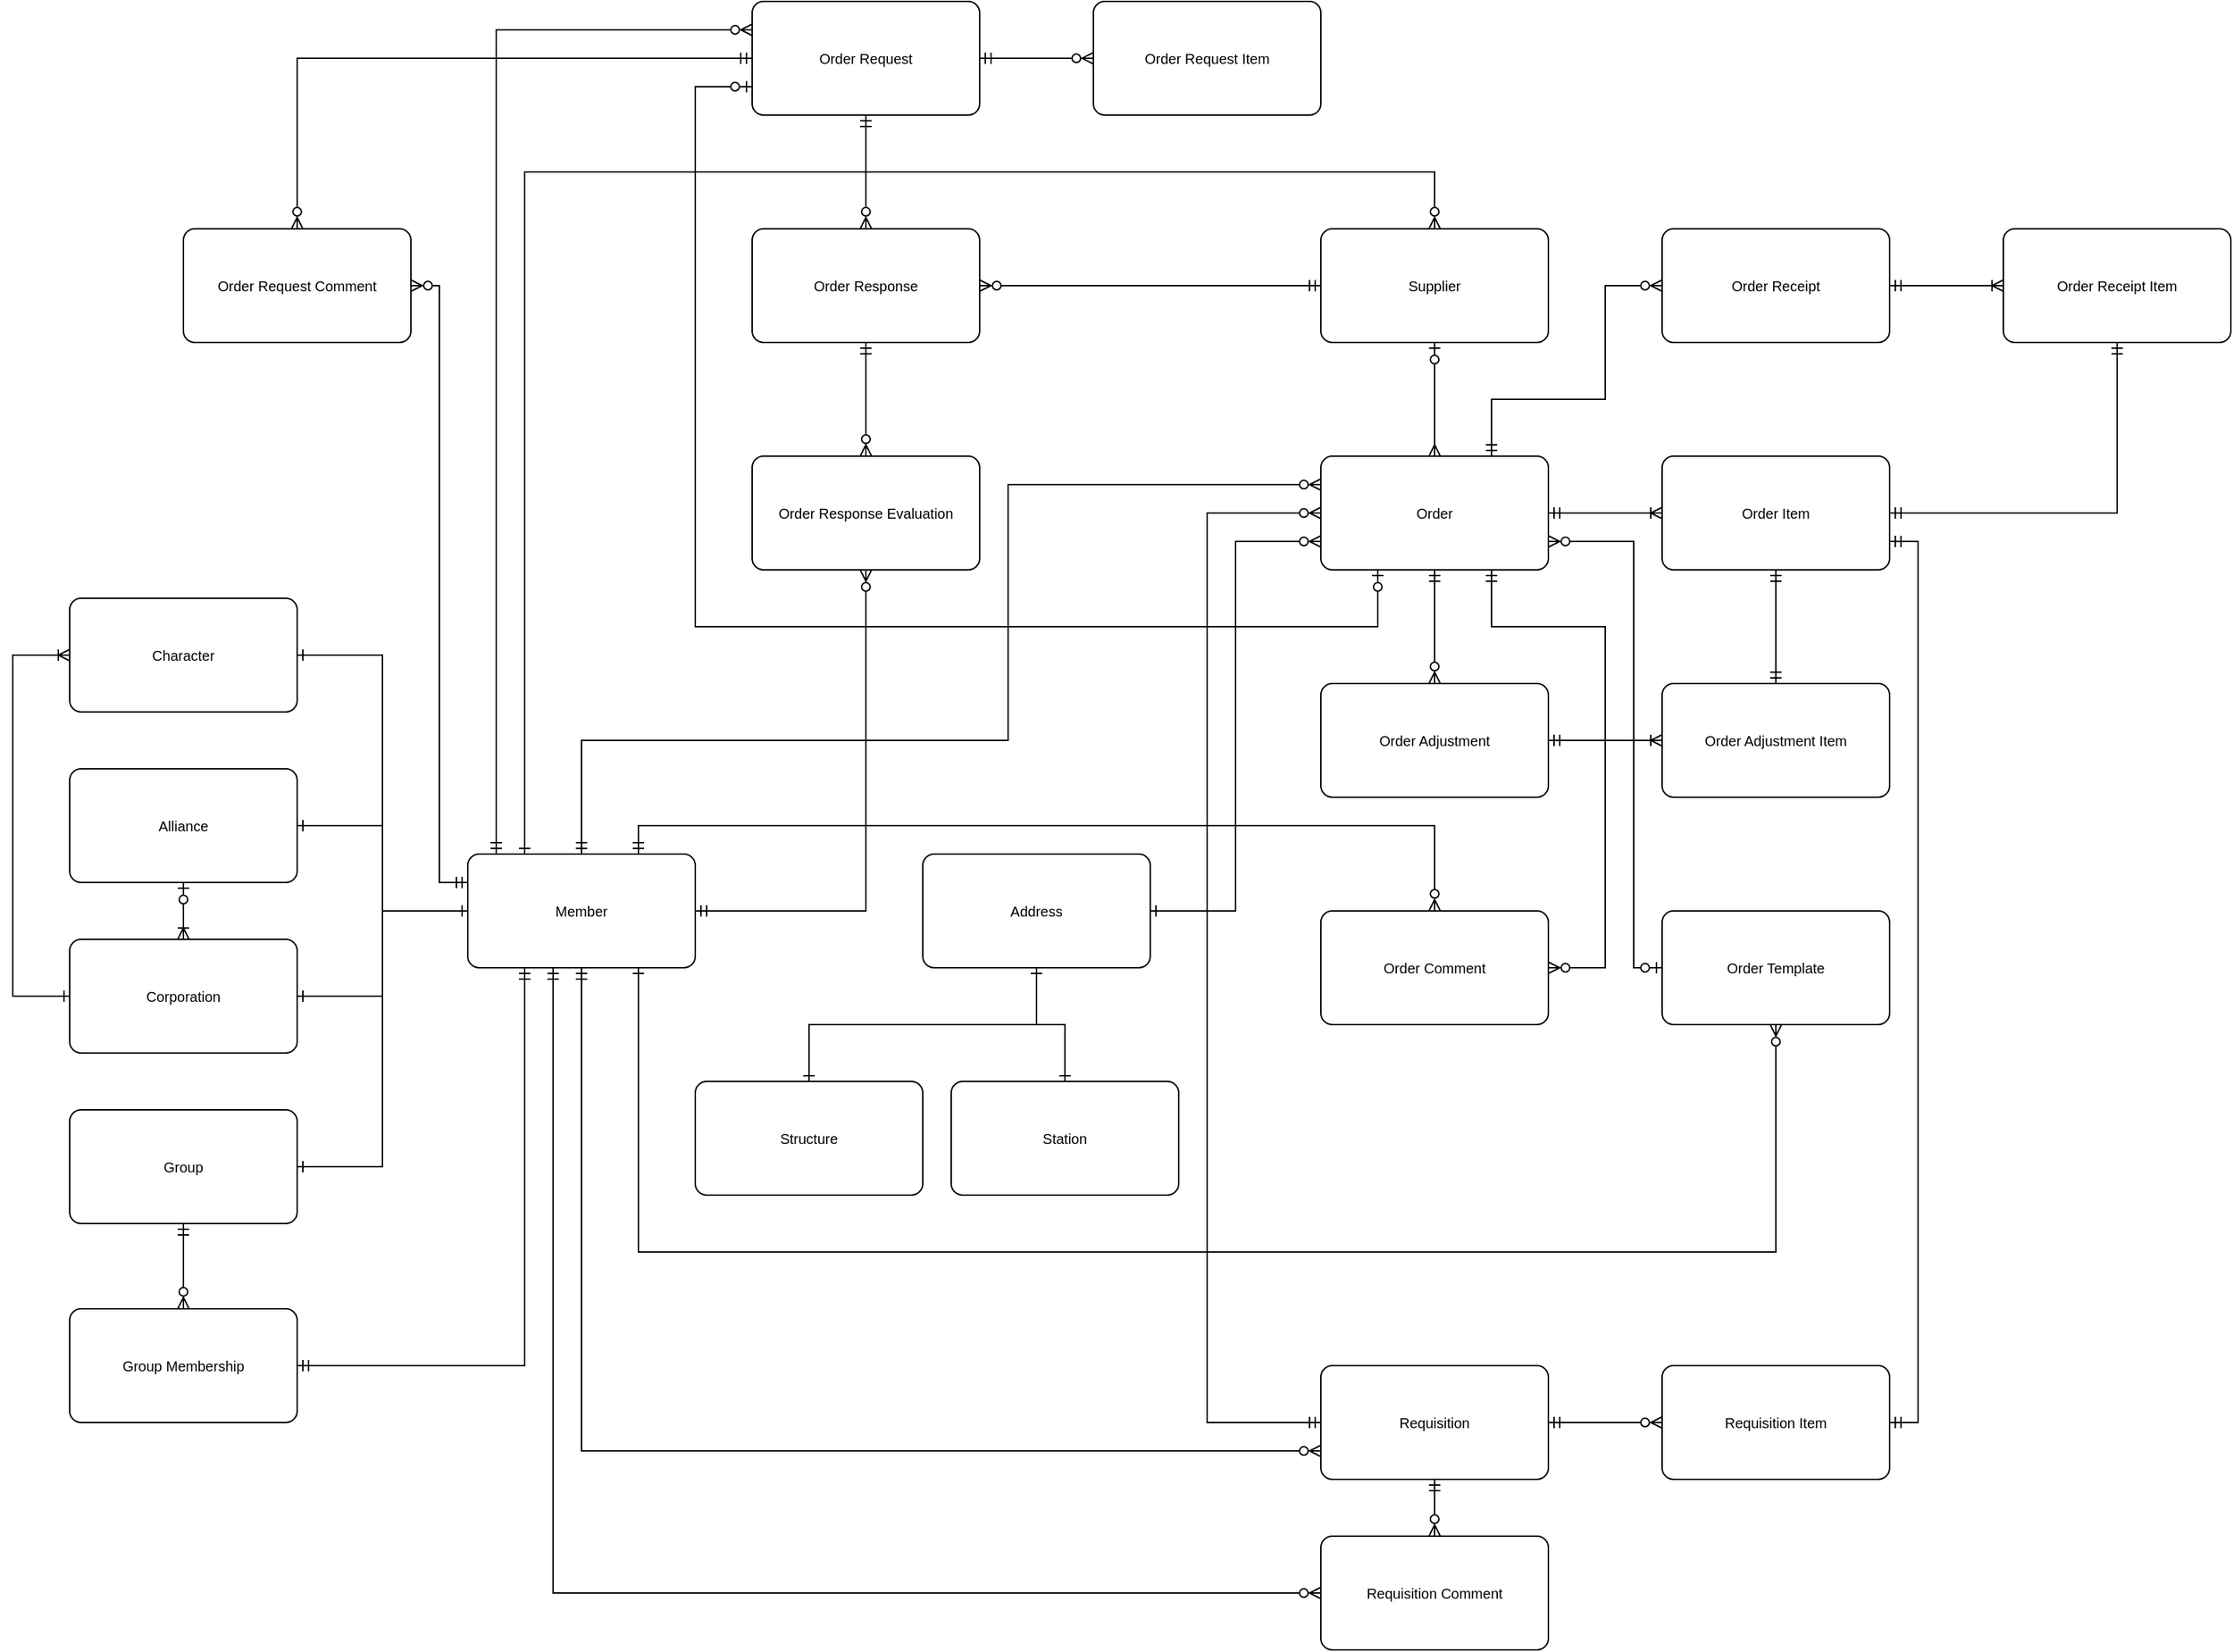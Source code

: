 <mxfile version="18.0.7" type="github" pages="2">
  <diagram id="UPXCaPIzLLvnlWZZlY-7" name="ERD">
    <mxGraphModel dx="2292" dy="1299" grid="1" gridSize="10" guides="1" tooltips="1" connect="1" arrows="1" fold="1" page="1" pageScale="1" pageWidth="850" pageHeight="1100" math="0" shadow="0">
      <root>
        <mxCell id="0" />
        <mxCell id="1" parent="0" />
        <mxCell id="CTiRFfsjw4jbH4-1-Eue-14" style="edgeStyle=orthogonalEdgeStyle;rounded=0;orthogonalLoop=1;jettySize=auto;html=1;fontSize=10;endArrow=ERzeroToOne;endFill=0;startArrow=ERmany;startFill=0;" edge="1" parent="1" source="CTiRFfsjw4jbH4-1-Eue-1" target="CTiRFfsjw4jbH4-1-Eue-13">
          <mxGeometry relative="1" as="geometry" />
        </mxCell>
        <mxCell id="CTiRFfsjw4jbH4-1-Eue-15" style="edgeStyle=orthogonalEdgeStyle;rounded=0;orthogonalLoop=1;jettySize=auto;html=1;fontSize=10;endArrow=ERoneToMany;endFill=0;startArrow=ERmandOne;startFill=0;" edge="1" parent="1" source="CTiRFfsjw4jbH4-1-Eue-1" target="CTiRFfsjw4jbH4-1-Eue-6">
          <mxGeometry relative="1" as="geometry" />
        </mxCell>
        <mxCell id="CTiRFfsjw4jbH4-1-Eue-16" style="edgeStyle=orthogonalEdgeStyle;rounded=0;orthogonalLoop=1;jettySize=auto;html=1;fontSize=10;endArrow=ERzeroToMany;endFill=0;startArrow=ERmandOne;startFill=0;" edge="1" parent="1" source="CTiRFfsjw4jbH4-1-Eue-1" target="CTiRFfsjw4jbH4-1-Eue-7">
          <mxGeometry relative="1" as="geometry" />
        </mxCell>
        <mxCell id="CTiRFfsjw4jbH4-1-Eue-27" style="edgeStyle=orthogonalEdgeStyle;rounded=0;orthogonalLoop=1;jettySize=auto;html=1;entryX=0;entryY=0.5;entryDx=0;entryDy=0;fontSize=10;endArrow=ERzeroToMany;endFill=0;startArrow=ERmandOne;startFill=0;" edge="1" parent="1" source="CTiRFfsjw4jbH4-1-Eue-1" target="CTiRFfsjw4jbH4-1-Eue-25">
          <mxGeometry relative="1" as="geometry">
            <Array as="points">
              <mxPoint x="400" y="320" />
              <mxPoint x="480" y="320" />
              <mxPoint x="480" y="240" />
            </Array>
          </mxGeometry>
        </mxCell>
        <mxCell id="CTiRFfsjw4jbH4-1-Eue-64" style="edgeStyle=orthogonalEdgeStyle;rounded=0;orthogonalLoop=1;jettySize=auto;html=1;fontSize=10;startArrow=ERmandOne;startFill=0;endArrow=ERzeroToMany;endFill=0;" edge="1" parent="1" source="CTiRFfsjw4jbH4-1-Eue-1" target="CTiRFfsjw4jbH4-1-Eue-63">
          <mxGeometry relative="1" as="geometry">
            <Array as="points">
              <mxPoint x="400" y="480" />
              <mxPoint x="480" y="480" />
              <mxPoint x="480" y="720" />
            </Array>
          </mxGeometry>
        </mxCell>
        <mxCell id="CTiRFfsjw4jbH4-1-Eue-1" value="Order" style="rounded=1;arcSize=10;whiteSpace=wrap;html=1;align=center;fontSize=10;" vertex="1" parent="1">
          <mxGeometry x="280" y="360" width="160" height="80" as="geometry" />
        </mxCell>
        <mxCell id="hN_xgh69dox6CCPtmmV4-3" style="edgeStyle=orthogonalEdgeStyle;rounded=0;orthogonalLoop=1;jettySize=auto;html=1;entryX=1;entryY=0.5;entryDx=0;entryDy=0;fontSize=10;startArrow=ERmandOne;startFill=0;endArrow=ERmandOne;endFill=0;" edge="1" parent="1" source="CTiRFfsjw4jbH4-1-Eue-6" target="hN_xgh69dox6CCPtmmV4-1">
          <mxGeometry relative="1" as="geometry">
            <Array as="points">
              <mxPoint x="700" y="420" />
              <mxPoint x="700" y="1040" />
            </Array>
          </mxGeometry>
        </mxCell>
        <mxCell id="CTiRFfsjw4jbH4-1-Eue-6" value="Order Item" style="rounded=1;arcSize=10;whiteSpace=wrap;html=1;align=center;fontSize=10;" vertex="1" parent="1">
          <mxGeometry x="520" y="360" width="160" height="80" as="geometry" />
        </mxCell>
        <mxCell id="CTiRFfsjw4jbH4-1-Eue-17" style="edgeStyle=orthogonalEdgeStyle;rounded=0;orthogonalLoop=1;jettySize=auto;html=1;fontSize=10;endArrow=ERoneToMany;endFill=0;startArrow=ERmandOne;startFill=0;" edge="1" parent="1" source="CTiRFfsjw4jbH4-1-Eue-7" target="CTiRFfsjw4jbH4-1-Eue-8">
          <mxGeometry relative="1" as="geometry" />
        </mxCell>
        <mxCell id="CTiRFfsjw4jbH4-1-Eue-7" value="Order Adjustment" style="rounded=1;arcSize=10;whiteSpace=wrap;html=1;align=center;fontSize=10;" vertex="1" parent="1">
          <mxGeometry x="280" y="520" width="160" height="80" as="geometry" />
        </mxCell>
        <mxCell id="CTiRFfsjw4jbH4-1-Eue-18" style="edgeStyle=orthogonalEdgeStyle;rounded=0;orthogonalLoop=1;jettySize=auto;html=1;fontSize=10;endArrow=ERmandOne;endFill=0;startArrow=ERmandOne;startFill=0;" edge="1" parent="1" source="CTiRFfsjw4jbH4-1-Eue-8" target="CTiRFfsjw4jbH4-1-Eue-6">
          <mxGeometry relative="1" as="geometry" />
        </mxCell>
        <mxCell id="CTiRFfsjw4jbH4-1-Eue-8" value="Order Adjustment Item" style="rounded=1;arcSize=10;whiteSpace=wrap;html=1;align=center;fontSize=10;" vertex="1" parent="1">
          <mxGeometry x="520" y="520" width="160" height="80" as="geometry" />
        </mxCell>
        <mxCell id="CTiRFfsjw4jbH4-1-Eue-21" style="edgeStyle=orthogonalEdgeStyle;rounded=0;orthogonalLoop=1;jettySize=auto;html=1;fontSize=10;endArrow=ERzeroToMany;endFill=0;startArrow=ERmandOne;startFill=0;" edge="1" parent="1" source="CTiRFfsjw4jbH4-1-Eue-9" target="CTiRFfsjw4jbH4-1-Eue-11">
          <mxGeometry relative="1" as="geometry" />
        </mxCell>
        <mxCell id="CTiRFfsjw4jbH4-1-Eue-23" style="edgeStyle=orthogonalEdgeStyle;rounded=0;orthogonalLoop=1;jettySize=auto;html=1;entryX=0.25;entryY=1;entryDx=0;entryDy=0;fontSize=10;endArrow=ERzeroToOne;endFill=0;startArrow=ERzeroToOne;startFill=0;" edge="1" parent="1" source="CTiRFfsjw4jbH4-1-Eue-9" target="CTiRFfsjw4jbH4-1-Eue-1">
          <mxGeometry relative="1" as="geometry">
            <Array as="points">
              <mxPoint x="-160" y="100" />
              <mxPoint x="-160" y="480" />
              <mxPoint x="320" y="480" />
            </Array>
          </mxGeometry>
        </mxCell>
        <mxCell id="CTiRFfsjw4jbH4-1-Eue-24" style="edgeStyle=orthogonalEdgeStyle;rounded=0;orthogonalLoop=1;jettySize=auto;html=1;fontSize=10;endArrow=ERzeroToMany;endFill=0;startArrow=ERmandOne;startFill=0;" edge="1" parent="1" source="CTiRFfsjw4jbH4-1-Eue-9" target="CTiRFfsjw4jbH4-1-Eue-10">
          <mxGeometry relative="1" as="geometry" />
        </mxCell>
        <mxCell id="CTiRFfsjw4jbH4-1-Eue-61" style="edgeStyle=orthogonalEdgeStyle;rounded=0;orthogonalLoop=1;jettySize=auto;html=1;fontSize=10;startArrow=ERmandOne;startFill=0;endArrow=ERzeroToMany;endFill=0;" edge="1" parent="1" source="CTiRFfsjw4jbH4-1-Eue-9" target="CTiRFfsjw4jbH4-1-Eue-60">
          <mxGeometry relative="1" as="geometry" />
        </mxCell>
        <mxCell id="CTiRFfsjw4jbH4-1-Eue-9" value="Order Request" style="rounded=1;arcSize=10;whiteSpace=wrap;html=1;align=center;fontSize=10;" vertex="1" parent="1">
          <mxGeometry x="-120" y="40" width="160" height="80" as="geometry" />
        </mxCell>
        <mxCell id="CTiRFfsjw4jbH4-1-Eue-10" value="Order Request Item" style="rounded=1;arcSize=10;whiteSpace=wrap;html=1;align=center;fontSize=10;" vertex="1" parent="1">
          <mxGeometry x="120" y="40" width="160" height="80" as="geometry" />
        </mxCell>
        <mxCell id="CTiRFfsjw4jbH4-1-Eue-20" style="edgeStyle=orthogonalEdgeStyle;rounded=0;orthogonalLoop=1;jettySize=auto;html=1;fontSize=10;endArrow=ERzeroToMany;endFill=0;startArrow=ERmandOne;startFill=0;" edge="1" parent="1" source="CTiRFfsjw4jbH4-1-Eue-11" target="CTiRFfsjw4jbH4-1-Eue-12">
          <mxGeometry relative="1" as="geometry" />
        </mxCell>
        <mxCell id="CTiRFfsjw4jbH4-1-Eue-11" value="Order Response" style="rounded=1;arcSize=10;whiteSpace=wrap;html=1;align=center;fontSize=10;" vertex="1" parent="1">
          <mxGeometry x="-120" y="200" width="160" height="80" as="geometry" />
        </mxCell>
        <mxCell id="CTiRFfsjw4jbH4-1-Eue-12" value="Order Response Evaluation" style="rounded=1;arcSize=10;whiteSpace=wrap;html=1;align=center;fontSize=10;" vertex="1" parent="1">
          <mxGeometry x="-120" y="360" width="160" height="80" as="geometry" />
        </mxCell>
        <mxCell id="CTiRFfsjw4jbH4-1-Eue-22" style="edgeStyle=orthogonalEdgeStyle;rounded=0;orthogonalLoop=1;jettySize=auto;html=1;fontSize=10;endArrow=ERzeroToMany;endFill=0;startArrow=ERmandOne;startFill=0;" edge="1" parent="1" source="CTiRFfsjw4jbH4-1-Eue-13" target="CTiRFfsjw4jbH4-1-Eue-11">
          <mxGeometry relative="1" as="geometry" />
        </mxCell>
        <mxCell id="CTiRFfsjw4jbH4-1-Eue-43" style="edgeStyle=orthogonalEdgeStyle;rounded=0;orthogonalLoop=1;jettySize=auto;html=1;fontSize=10;startArrow=ERzeroToMany;startFill=0;endArrow=ERone;endFill=0;" edge="1" parent="1" source="CTiRFfsjw4jbH4-1-Eue-13" target="CTiRFfsjw4jbH4-1-Eue-34">
          <mxGeometry relative="1" as="geometry">
            <Array as="points">
              <mxPoint x="360" y="160" />
              <mxPoint x="-280" y="160" />
            </Array>
          </mxGeometry>
        </mxCell>
        <mxCell id="CTiRFfsjw4jbH4-1-Eue-13" value="Supplier" style="rounded=1;arcSize=10;whiteSpace=wrap;html=1;align=center;fontSize=10;" vertex="1" parent="1">
          <mxGeometry x="280" y="200" width="160" height="80" as="geometry" />
        </mxCell>
        <mxCell id="CTiRFfsjw4jbH4-1-Eue-36" style="edgeStyle=orthogonalEdgeStyle;rounded=0;orthogonalLoop=1;jettySize=auto;html=1;fontSize=10;startArrow=ERmandOne;startFill=0;endArrow=ERoneToMany;endFill=0;" edge="1" parent="1" source="CTiRFfsjw4jbH4-1-Eue-25" target="CTiRFfsjw4jbH4-1-Eue-35">
          <mxGeometry relative="1" as="geometry" />
        </mxCell>
        <mxCell id="CTiRFfsjw4jbH4-1-Eue-25" value="Order Receipt" style="rounded=1;arcSize=10;whiteSpace=wrap;html=1;align=center;fontSize=10;" vertex="1" parent="1">
          <mxGeometry x="520" y="200" width="160" height="80" as="geometry" />
        </mxCell>
        <mxCell id="CTiRFfsjw4jbH4-1-Eue-31" style="edgeStyle=orthogonalEdgeStyle;rounded=0;orthogonalLoop=1;jettySize=auto;html=1;entryX=0;entryY=0.75;entryDx=0;entryDy=0;fontSize=10;endArrow=ERzeroToMany;endFill=0;startArrow=ERone;startFill=0;" edge="1" parent="1" source="CTiRFfsjw4jbH4-1-Eue-30" target="CTiRFfsjw4jbH4-1-Eue-1">
          <mxGeometry relative="1" as="geometry" />
        </mxCell>
        <mxCell id="CTiRFfsjw4jbH4-1-Eue-30" value="Address" style="rounded=1;arcSize=10;whiteSpace=wrap;html=1;align=center;fontSize=10;" vertex="1" parent="1">
          <mxGeometry y="640" width="160" height="80" as="geometry" />
        </mxCell>
        <mxCell id="CTiRFfsjw4jbH4-1-Eue-41" style="edgeStyle=orthogonalEdgeStyle;rounded=0;orthogonalLoop=1;jettySize=auto;html=1;fontSize=10;startArrow=ERone;startFill=0;endArrow=ERone;endFill=0;" edge="1" parent="1" source="CTiRFfsjw4jbH4-1-Eue-32">
          <mxGeometry relative="1" as="geometry">
            <mxPoint x="80" y="720" as="targetPoint" />
            <Array as="points">
              <mxPoint x="-80" y="760" />
              <mxPoint x="80" y="760" />
              <mxPoint x="80" y="720" />
            </Array>
          </mxGeometry>
        </mxCell>
        <mxCell id="CTiRFfsjw4jbH4-1-Eue-32" value="Structure" style="rounded=1;arcSize=10;whiteSpace=wrap;html=1;align=center;fontSize=10;" vertex="1" parent="1">
          <mxGeometry x="-160" y="800" width="160" height="80" as="geometry" />
        </mxCell>
        <mxCell id="CTiRFfsjw4jbH4-1-Eue-42" style="edgeStyle=orthogonalEdgeStyle;rounded=0;orthogonalLoop=1;jettySize=auto;html=1;entryX=0.5;entryY=1;entryDx=0;entryDy=0;fontSize=10;startArrow=ERone;startFill=0;endArrow=ERone;endFill=0;" edge="1" parent="1" source="CTiRFfsjw4jbH4-1-Eue-33" target="CTiRFfsjw4jbH4-1-Eue-30">
          <mxGeometry relative="1" as="geometry" />
        </mxCell>
        <mxCell id="CTiRFfsjw4jbH4-1-Eue-33" value="Station" style="rounded=1;arcSize=10;whiteSpace=wrap;html=1;align=center;fontSize=10;" vertex="1" parent="1">
          <mxGeometry x="20" y="800" width="160" height="80" as="geometry" />
        </mxCell>
        <mxCell id="CTiRFfsjw4jbH4-1-Eue-38" style="edgeStyle=orthogonalEdgeStyle;rounded=0;orthogonalLoop=1;jettySize=auto;html=1;fontSize=10;startArrow=ERmandOne;startFill=0;endArrow=ERzeroToMany;endFill=0;" edge="1" parent="1" source="CTiRFfsjw4jbH4-1-Eue-34" target="CTiRFfsjw4jbH4-1-Eue-12">
          <mxGeometry relative="1" as="geometry" />
        </mxCell>
        <mxCell id="CTiRFfsjw4jbH4-1-Eue-39" style="edgeStyle=orthogonalEdgeStyle;rounded=0;orthogonalLoop=1;jettySize=auto;html=1;entryX=0;entryY=0.25;entryDx=0;entryDy=0;fontSize=10;startArrow=ERmandOne;startFill=0;endArrow=ERzeroToMany;endFill=0;" edge="1" parent="1" source="CTiRFfsjw4jbH4-1-Eue-34" target="CTiRFfsjw4jbH4-1-Eue-1">
          <mxGeometry relative="1" as="geometry">
            <Array as="points">
              <mxPoint x="-240" y="560" />
              <mxPoint x="60" y="560" />
              <mxPoint x="60" y="380" />
            </Array>
          </mxGeometry>
        </mxCell>
        <mxCell id="CTiRFfsjw4jbH4-1-Eue-45" style="edgeStyle=orthogonalEdgeStyle;rounded=0;orthogonalLoop=1;jettySize=auto;html=1;entryX=0;entryY=0.25;entryDx=0;entryDy=0;fontSize=10;startArrow=ERmandOne;startFill=0;endArrow=ERzeroToMany;endFill=0;" edge="1" parent="1" source="CTiRFfsjw4jbH4-1-Eue-34" target="CTiRFfsjw4jbH4-1-Eue-9">
          <mxGeometry relative="1" as="geometry">
            <Array as="points">
              <mxPoint x="-300" y="60" />
            </Array>
          </mxGeometry>
        </mxCell>
        <mxCell id="CTiRFfsjw4jbH4-1-Eue-62" style="edgeStyle=orthogonalEdgeStyle;rounded=0;orthogonalLoop=1;jettySize=auto;html=1;fontSize=10;startArrow=ERmandOne;startFill=0;endArrow=ERzeroToMany;endFill=0;" edge="1" parent="1" source="CTiRFfsjw4jbH4-1-Eue-34" target="CTiRFfsjw4jbH4-1-Eue-60">
          <mxGeometry relative="1" as="geometry">
            <Array as="points">
              <mxPoint x="-340" y="660" />
              <mxPoint x="-340" y="240" />
            </Array>
          </mxGeometry>
        </mxCell>
        <mxCell id="CTiRFfsjw4jbH4-1-Eue-68" style="edgeStyle=orthogonalEdgeStyle;rounded=0;orthogonalLoop=1;jettySize=auto;html=1;entryX=0.5;entryY=1;entryDx=0;entryDy=0;fontSize=10;startArrow=ERone;startFill=0;endArrow=ERzeroToMany;endFill=0;" edge="1" parent="1" source="CTiRFfsjw4jbH4-1-Eue-34" target="CTiRFfsjw4jbH4-1-Eue-66">
          <mxGeometry relative="1" as="geometry">
            <Array as="points">
              <mxPoint x="-200" y="920" />
              <mxPoint x="600" y="920" />
            </Array>
          </mxGeometry>
        </mxCell>
        <mxCell id="CTiRFfsjw4jbH4-1-Eue-73" style="edgeStyle=orthogonalEdgeStyle;rounded=0;orthogonalLoop=1;jettySize=auto;html=1;fontSize=10;startArrow=ERmandOne;startFill=0;endArrow=ERzeroToMany;endFill=0;" edge="1" parent="1" source="CTiRFfsjw4jbH4-1-Eue-34" target="CTiRFfsjw4jbH4-1-Eue-71">
          <mxGeometry relative="1" as="geometry">
            <Array as="points">
              <mxPoint x="-240" y="1060" />
            </Array>
          </mxGeometry>
        </mxCell>
        <mxCell id="CTiRFfsjw4jbH4-1-Eue-76" style="edgeStyle=orthogonalEdgeStyle;rounded=0;orthogonalLoop=1;jettySize=auto;html=1;entryX=0;entryY=0.5;entryDx=0;entryDy=0;fontSize=10;startArrow=ERmandOne;startFill=0;endArrow=ERzeroToMany;endFill=0;" edge="1" parent="1" source="CTiRFfsjw4jbH4-1-Eue-34" target="CTiRFfsjw4jbH4-1-Eue-74">
          <mxGeometry relative="1" as="geometry">
            <Array as="points">
              <mxPoint x="-260" y="1160" />
            </Array>
          </mxGeometry>
        </mxCell>
        <mxCell id="CTiRFfsjw4jbH4-1-Eue-34" value="Member" style="rounded=1;arcSize=10;whiteSpace=wrap;html=1;align=center;fontSize=10;" vertex="1" parent="1">
          <mxGeometry x="-320" y="640" width="160" height="80" as="geometry" />
        </mxCell>
        <mxCell id="CTiRFfsjw4jbH4-1-Eue-37" style="edgeStyle=orthogonalEdgeStyle;rounded=0;orthogonalLoop=1;jettySize=auto;html=1;fontSize=10;startArrow=ERmandOne;startFill=0;endArrow=ERmandOne;endFill=0;" edge="1" parent="1" source="CTiRFfsjw4jbH4-1-Eue-35" target="CTiRFfsjw4jbH4-1-Eue-6">
          <mxGeometry relative="1" as="geometry">
            <Array as="points">
              <mxPoint x="840" y="400" />
            </Array>
          </mxGeometry>
        </mxCell>
        <mxCell id="CTiRFfsjw4jbH4-1-Eue-35" value="Order Receipt Item" style="rounded=1;arcSize=10;whiteSpace=wrap;html=1;align=center;fontSize=10;" vertex="1" parent="1">
          <mxGeometry x="760" y="200" width="160" height="80" as="geometry" />
        </mxCell>
        <mxCell id="CTiRFfsjw4jbH4-1-Eue-50" style="edgeStyle=orthogonalEdgeStyle;rounded=0;orthogonalLoop=1;jettySize=auto;html=1;entryX=0;entryY=0.5;entryDx=0;entryDy=0;fontSize=10;startArrow=ERone;startFill=0;endArrow=ERone;endFill=0;" edge="1" parent="1" source="CTiRFfsjw4jbH4-1-Eue-46" target="CTiRFfsjw4jbH4-1-Eue-34">
          <mxGeometry relative="1" as="geometry" />
        </mxCell>
        <mxCell id="CTiRFfsjw4jbH4-1-Eue-57" style="edgeStyle=orthogonalEdgeStyle;rounded=0;orthogonalLoop=1;jettySize=auto;html=1;entryX=0;entryY=0.5;entryDx=0;entryDy=0;fontSize=10;startArrow=ERoneToMany;startFill=0;endArrow=ERone;endFill=0;" edge="1" parent="1" source="CTiRFfsjw4jbH4-1-Eue-46" target="CTiRFfsjw4jbH4-1-Eue-48">
          <mxGeometry relative="1" as="geometry">
            <Array as="points">
              <mxPoint x="-640" y="500" />
              <mxPoint x="-640" y="740" />
            </Array>
          </mxGeometry>
        </mxCell>
        <mxCell id="CTiRFfsjw4jbH4-1-Eue-46" value="Character" style="rounded=1;arcSize=10;whiteSpace=wrap;html=1;align=center;fontSize=10;" vertex="1" parent="1">
          <mxGeometry x="-600" y="460" width="160" height="80" as="geometry" />
        </mxCell>
        <mxCell id="CTiRFfsjw4jbH4-1-Eue-51" style="edgeStyle=orthogonalEdgeStyle;rounded=0;orthogonalLoop=1;jettySize=auto;html=1;fontSize=10;startArrow=ERone;startFill=0;endArrow=ERone;endFill=0;" edge="1" parent="1" source="CTiRFfsjw4jbH4-1-Eue-47" target="CTiRFfsjw4jbH4-1-Eue-34">
          <mxGeometry relative="1" as="geometry" />
        </mxCell>
        <mxCell id="CTiRFfsjw4jbH4-1-Eue-47" value="Alliance" style="rounded=1;arcSize=10;whiteSpace=wrap;html=1;align=center;fontSize=10;" vertex="1" parent="1">
          <mxGeometry x="-600" y="580" width="160" height="80" as="geometry" />
        </mxCell>
        <mxCell id="CTiRFfsjw4jbH4-1-Eue-52" style="edgeStyle=orthogonalEdgeStyle;rounded=0;orthogonalLoop=1;jettySize=auto;html=1;fontSize=10;startArrow=ERone;startFill=0;endArrow=ERone;endFill=0;" edge="1" parent="1" source="CTiRFfsjw4jbH4-1-Eue-48" target="CTiRFfsjw4jbH4-1-Eue-34">
          <mxGeometry relative="1" as="geometry" />
        </mxCell>
        <mxCell id="CTiRFfsjw4jbH4-1-Eue-58" style="edgeStyle=orthogonalEdgeStyle;rounded=0;orthogonalLoop=1;jettySize=auto;html=1;fontSize=10;startArrow=ERoneToMany;startFill=0;endArrow=ERzeroToOne;endFill=0;" edge="1" parent="1" source="CTiRFfsjw4jbH4-1-Eue-48" target="CTiRFfsjw4jbH4-1-Eue-47">
          <mxGeometry relative="1" as="geometry" />
        </mxCell>
        <mxCell id="CTiRFfsjw4jbH4-1-Eue-48" value="Corporation" style="rounded=1;arcSize=10;whiteSpace=wrap;html=1;align=center;fontSize=10;" vertex="1" parent="1">
          <mxGeometry x="-600" y="700" width="160" height="80" as="geometry" />
        </mxCell>
        <mxCell id="CTiRFfsjw4jbH4-1-Eue-53" style="edgeStyle=orthogonalEdgeStyle;rounded=0;orthogonalLoop=1;jettySize=auto;html=1;entryX=0;entryY=0.5;entryDx=0;entryDy=0;fontSize=10;startArrow=ERone;startFill=0;endArrow=ERone;endFill=0;" edge="1" parent="1" source="CTiRFfsjw4jbH4-1-Eue-49" target="CTiRFfsjw4jbH4-1-Eue-34">
          <mxGeometry relative="1" as="geometry" />
        </mxCell>
        <mxCell id="CTiRFfsjw4jbH4-1-Eue-55" style="edgeStyle=orthogonalEdgeStyle;rounded=0;orthogonalLoop=1;jettySize=auto;html=1;fontSize=10;startArrow=ERmandOne;startFill=0;endArrow=ERzeroToMany;endFill=0;" edge="1" parent="1" source="CTiRFfsjw4jbH4-1-Eue-49" target="CTiRFfsjw4jbH4-1-Eue-54">
          <mxGeometry relative="1" as="geometry" />
        </mxCell>
        <mxCell id="CTiRFfsjw4jbH4-1-Eue-49" value="Group" style="rounded=1;arcSize=10;whiteSpace=wrap;html=1;align=center;fontSize=10;" vertex="1" parent="1">
          <mxGeometry x="-600" y="820" width="160" height="80" as="geometry" />
        </mxCell>
        <mxCell id="CTiRFfsjw4jbH4-1-Eue-56" style="edgeStyle=orthogonalEdgeStyle;rounded=0;orthogonalLoop=1;jettySize=auto;html=1;fontSize=10;startArrow=ERmandOne;startFill=0;endArrow=ERmandOne;endFill=0;" edge="1" parent="1" source="CTiRFfsjw4jbH4-1-Eue-54" target="CTiRFfsjw4jbH4-1-Eue-34">
          <mxGeometry relative="1" as="geometry">
            <Array as="points">
              <mxPoint x="-280" y="1000" />
            </Array>
          </mxGeometry>
        </mxCell>
        <mxCell id="CTiRFfsjw4jbH4-1-Eue-54" value="Group Membership" style="rounded=1;arcSize=10;whiteSpace=wrap;html=1;align=center;fontSize=10;" vertex="1" parent="1">
          <mxGeometry x="-600" y="960" width="160" height="80" as="geometry" />
        </mxCell>
        <mxCell id="CTiRFfsjw4jbH4-1-Eue-60" value="Order Request Comment" style="rounded=1;arcSize=10;whiteSpace=wrap;html=1;align=center;fontSize=10;" vertex="1" parent="1">
          <mxGeometry x="-520" y="200" width="160" height="80" as="geometry" />
        </mxCell>
        <mxCell id="CTiRFfsjw4jbH4-1-Eue-65" style="edgeStyle=orthogonalEdgeStyle;rounded=0;orthogonalLoop=1;jettySize=auto;html=1;fontSize=10;startArrow=ERzeroToMany;startFill=0;endArrow=ERmandOne;endFill=0;" edge="1" parent="1" source="CTiRFfsjw4jbH4-1-Eue-63" target="CTiRFfsjw4jbH4-1-Eue-34">
          <mxGeometry relative="1" as="geometry">
            <Array as="points">
              <mxPoint x="360" y="620" />
              <mxPoint x="-200" y="620" />
            </Array>
          </mxGeometry>
        </mxCell>
        <mxCell id="CTiRFfsjw4jbH4-1-Eue-63" value="Order Comment" style="rounded=1;arcSize=10;whiteSpace=wrap;html=1;align=center;fontSize=10;" vertex="1" parent="1">
          <mxGeometry x="280" y="680" width="160" height="80" as="geometry" />
        </mxCell>
        <mxCell id="CTiRFfsjw4jbH4-1-Eue-67" style="edgeStyle=orthogonalEdgeStyle;rounded=0;orthogonalLoop=1;jettySize=auto;html=1;entryX=1;entryY=0.75;entryDx=0;entryDy=0;fontSize=10;startArrow=ERzeroToOne;startFill=0;endArrow=ERzeroToMany;endFill=0;" edge="1" parent="1" source="CTiRFfsjw4jbH4-1-Eue-66" target="CTiRFfsjw4jbH4-1-Eue-1">
          <mxGeometry relative="1" as="geometry">
            <Array as="points">
              <mxPoint x="500" y="720" />
              <mxPoint x="500" y="420" />
            </Array>
          </mxGeometry>
        </mxCell>
        <mxCell id="CTiRFfsjw4jbH4-1-Eue-66" value="Order Template" style="rounded=1;arcSize=10;whiteSpace=wrap;html=1;align=center;fontSize=10;" vertex="1" parent="1">
          <mxGeometry x="520" y="680" width="160" height="80" as="geometry" />
        </mxCell>
        <mxCell id="CTiRFfsjw4jbH4-1-Eue-72" style="edgeStyle=orthogonalEdgeStyle;rounded=0;orthogonalLoop=1;jettySize=auto;html=1;fontSize=10;startArrow=ERmandOne;startFill=0;endArrow=ERzeroToMany;endFill=0;" edge="1" parent="1" source="CTiRFfsjw4jbH4-1-Eue-71" target="CTiRFfsjw4jbH4-1-Eue-1">
          <mxGeometry relative="1" as="geometry">
            <Array as="points">
              <mxPoint x="200" y="1040" />
              <mxPoint x="200" y="400.0" />
            </Array>
          </mxGeometry>
        </mxCell>
        <mxCell id="CTiRFfsjw4jbH4-1-Eue-75" style="edgeStyle=orthogonalEdgeStyle;rounded=0;orthogonalLoop=1;jettySize=auto;html=1;fontSize=10;startArrow=ERmandOne;startFill=0;endArrow=ERzeroToMany;endFill=0;" edge="1" parent="1" source="CTiRFfsjw4jbH4-1-Eue-71" target="CTiRFfsjw4jbH4-1-Eue-74">
          <mxGeometry relative="1" as="geometry" />
        </mxCell>
        <mxCell id="hN_xgh69dox6CCPtmmV4-2" style="edgeStyle=orthogonalEdgeStyle;rounded=0;orthogonalLoop=1;jettySize=auto;html=1;fontSize=10;startArrow=ERmandOne;startFill=0;endArrow=ERzeroToMany;endFill=0;" edge="1" parent="1" source="CTiRFfsjw4jbH4-1-Eue-71" target="hN_xgh69dox6CCPtmmV4-1">
          <mxGeometry relative="1" as="geometry" />
        </mxCell>
        <mxCell id="CTiRFfsjw4jbH4-1-Eue-71" value="Requisition" style="rounded=1;arcSize=10;whiteSpace=wrap;html=1;align=center;fontSize=10;" vertex="1" parent="1">
          <mxGeometry x="280" y="1000" width="160" height="80" as="geometry" />
        </mxCell>
        <mxCell id="CTiRFfsjw4jbH4-1-Eue-74" value="Requisition Comment" style="rounded=1;arcSize=10;whiteSpace=wrap;html=1;align=center;fontSize=10;" vertex="1" parent="1">
          <mxGeometry x="280" y="1120" width="160" height="80" as="geometry" />
        </mxCell>
        <mxCell id="hN_xgh69dox6CCPtmmV4-1" value="Requisition Item" style="rounded=1;arcSize=10;whiteSpace=wrap;html=1;align=center;fontSize=10;" vertex="1" parent="1">
          <mxGeometry x="520" y="1000" width="160" height="80" as="geometry" />
        </mxCell>
      </root>
    </mxGraphModel>
  </diagram>
  <diagram id="utD-DCyajCzgOs0xMNpY" name="Order Flow (Simple)">
    <mxGraphModel dx="2076" dy="1104" grid="1" gridSize="10" guides="1" tooltips="1" connect="1" arrows="1" fold="1" page="1" pageScale="1" pageWidth="850" pageHeight="1100" math="0" shadow="0">
      <root>
        <mxCell id="0" />
        <mxCell id="1" parent="0" />
        <mxCell id="6dwrLWzfGCdk8BcrVydT-1" value="Create Order" style="rounded=1;whiteSpace=wrap;html=1;absoluteArcSize=1;arcSize=14;strokeWidth=2;fontSize=10;" vertex="1" parent="1">
          <mxGeometry x="240" y="320" width="200" height="100" as="geometry" />
        </mxCell>
        <mxCell id="6dwrLWzfGCdk8BcrVydT-2" value="Requisition is automatically created" style="strokeWidth=2;html=1;shape=mxgraph.flowchart.annotation_2;align=right;labelPosition=left;pointerEvents=1;fontSize=10;verticalLabelPosition=middle;verticalAlign=middle;spacingLeft=0;spacingRight=12;" vertex="1" parent="1">
          <mxGeometry x="160" y="320" width="50" height="100" as="geometry" />
        </mxCell>
      </root>
    </mxGraphModel>
  </diagram>
</mxfile>
